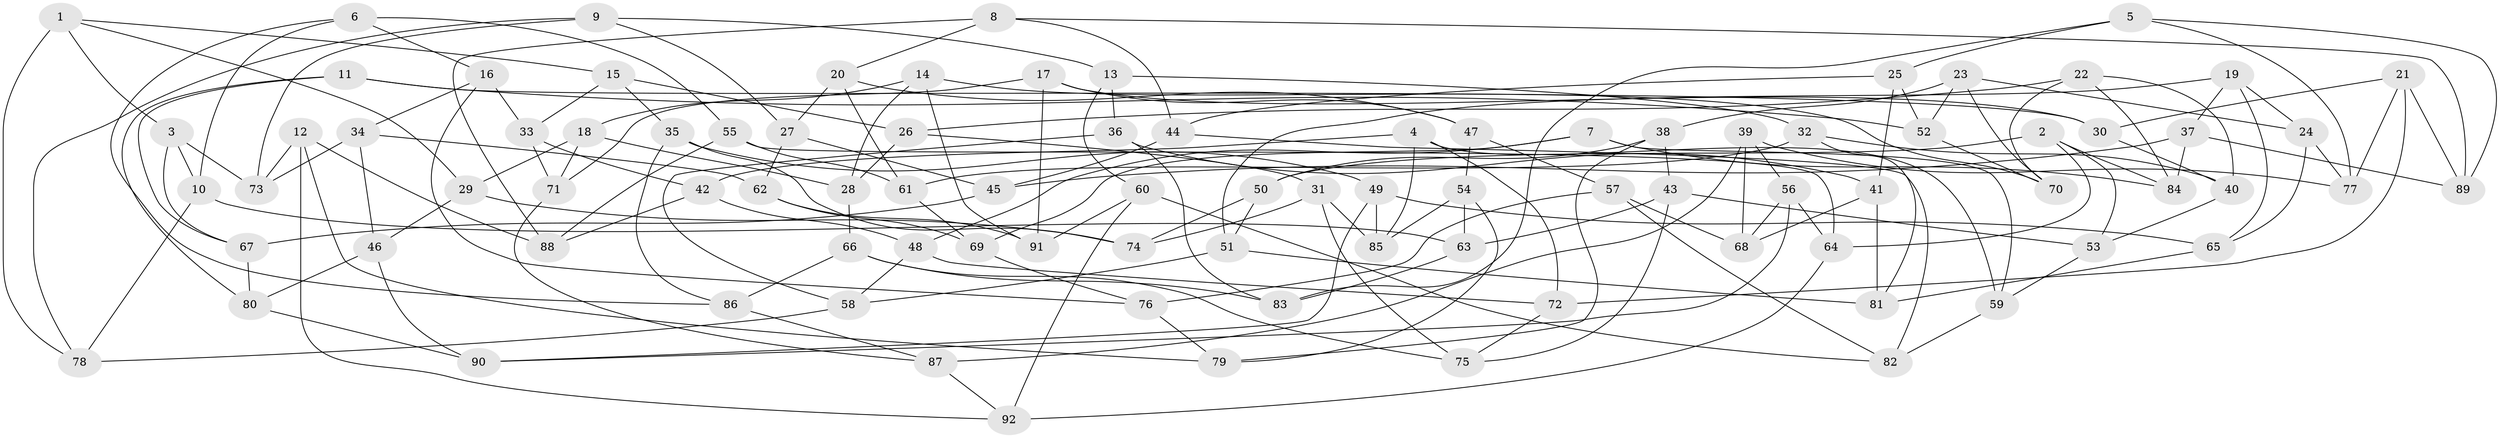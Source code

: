 // coarse degree distribution, {6: 0.5087719298245614, 4: 0.3508771929824561, 3: 0.03508771929824561, 5: 0.10526315789473684}
// Generated by graph-tools (version 1.1) at 2025/42/03/06/25 10:42:18]
// undirected, 92 vertices, 184 edges
graph export_dot {
graph [start="1"]
  node [color=gray90,style=filled];
  1;
  2;
  3;
  4;
  5;
  6;
  7;
  8;
  9;
  10;
  11;
  12;
  13;
  14;
  15;
  16;
  17;
  18;
  19;
  20;
  21;
  22;
  23;
  24;
  25;
  26;
  27;
  28;
  29;
  30;
  31;
  32;
  33;
  34;
  35;
  36;
  37;
  38;
  39;
  40;
  41;
  42;
  43;
  44;
  45;
  46;
  47;
  48;
  49;
  50;
  51;
  52;
  53;
  54;
  55;
  56;
  57;
  58;
  59;
  60;
  61;
  62;
  63;
  64;
  65;
  66;
  67;
  68;
  69;
  70;
  71;
  72;
  73;
  74;
  75;
  76;
  77;
  78;
  79;
  80;
  81;
  82;
  83;
  84;
  85;
  86;
  87;
  88;
  89;
  90;
  91;
  92;
  1 -- 15;
  1 -- 29;
  1 -- 3;
  1 -- 78;
  2 -- 53;
  2 -- 84;
  2 -- 64;
  2 -- 50;
  3 -- 67;
  3 -- 73;
  3 -- 10;
  4 -- 42;
  4 -- 72;
  4 -- 85;
  4 -- 59;
  5 -- 89;
  5 -- 77;
  5 -- 25;
  5 -- 83;
  6 -- 86;
  6 -- 55;
  6 -- 10;
  6 -- 16;
  7 -- 69;
  7 -- 48;
  7 -- 84;
  7 -- 59;
  8 -- 88;
  8 -- 20;
  8 -- 89;
  8 -- 44;
  9 -- 78;
  9 -- 13;
  9 -- 27;
  9 -- 73;
  10 -- 63;
  10 -- 78;
  11 -- 52;
  11 -- 67;
  11 -- 30;
  11 -- 80;
  12 -- 79;
  12 -- 88;
  12 -- 73;
  12 -- 92;
  13 -- 60;
  13 -- 36;
  13 -- 32;
  14 -- 18;
  14 -- 70;
  14 -- 91;
  14 -- 28;
  15 -- 35;
  15 -- 33;
  15 -- 26;
  16 -- 33;
  16 -- 34;
  16 -- 76;
  17 -- 30;
  17 -- 91;
  17 -- 71;
  17 -- 47;
  18 -- 71;
  18 -- 28;
  18 -- 29;
  19 -- 37;
  19 -- 24;
  19 -- 65;
  19 -- 51;
  20 -- 47;
  20 -- 27;
  20 -- 61;
  21 -- 89;
  21 -- 77;
  21 -- 30;
  21 -- 72;
  22 -- 26;
  22 -- 40;
  22 -- 70;
  22 -- 84;
  23 -- 70;
  23 -- 38;
  23 -- 24;
  23 -- 52;
  24 -- 65;
  24 -- 77;
  25 -- 52;
  25 -- 41;
  25 -- 44;
  26 -- 31;
  26 -- 28;
  27 -- 45;
  27 -- 62;
  28 -- 66;
  29 -- 46;
  29 -- 74;
  30 -- 40;
  31 -- 85;
  31 -- 75;
  31 -- 74;
  32 -- 81;
  32 -- 40;
  32 -- 61;
  33 -- 71;
  33 -- 42;
  34 -- 46;
  34 -- 62;
  34 -- 73;
  35 -- 49;
  35 -- 86;
  35 -- 74;
  36 -- 41;
  36 -- 58;
  36 -- 83;
  37 -- 45;
  37 -- 84;
  37 -- 89;
  38 -- 50;
  38 -- 43;
  38 -- 79;
  39 -- 87;
  39 -- 77;
  39 -- 68;
  39 -- 56;
  40 -- 53;
  41 -- 81;
  41 -- 68;
  42 -- 88;
  42 -- 48;
  43 -- 63;
  43 -- 75;
  43 -- 53;
  44 -- 45;
  44 -- 82;
  45 -- 67;
  46 -- 90;
  46 -- 80;
  47 -- 54;
  47 -- 57;
  48 -- 58;
  48 -- 72;
  49 -- 85;
  49 -- 65;
  49 -- 90;
  50 -- 74;
  50 -- 51;
  51 -- 81;
  51 -- 58;
  52 -- 70;
  53 -- 59;
  54 -- 63;
  54 -- 85;
  54 -- 79;
  55 -- 61;
  55 -- 88;
  55 -- 64;
  56 -- 90;
  56 -- 64;
  56 -- 68;
  57 -- 68;
  57 -- 82;
  57 -- 76;
  58 -- 78;
  59 -- 82;
  60 -- 82;
  60 -- 92;
  60 -- 91;
  61 -- 69;
  62 -- 91;
  62 -- 69;
  63 -- 83;
  64 -- 92;
  65 -- 81;
  66 -- 83;
  66 -- 86;
  66 -- 75;
  67 -- 80;
  69 -- 76;
  71 -- 87;
  72 -- 75;
  76 -- 79;
  80 -- 90;
  86 -- 87;
  87 -- 92;
}
